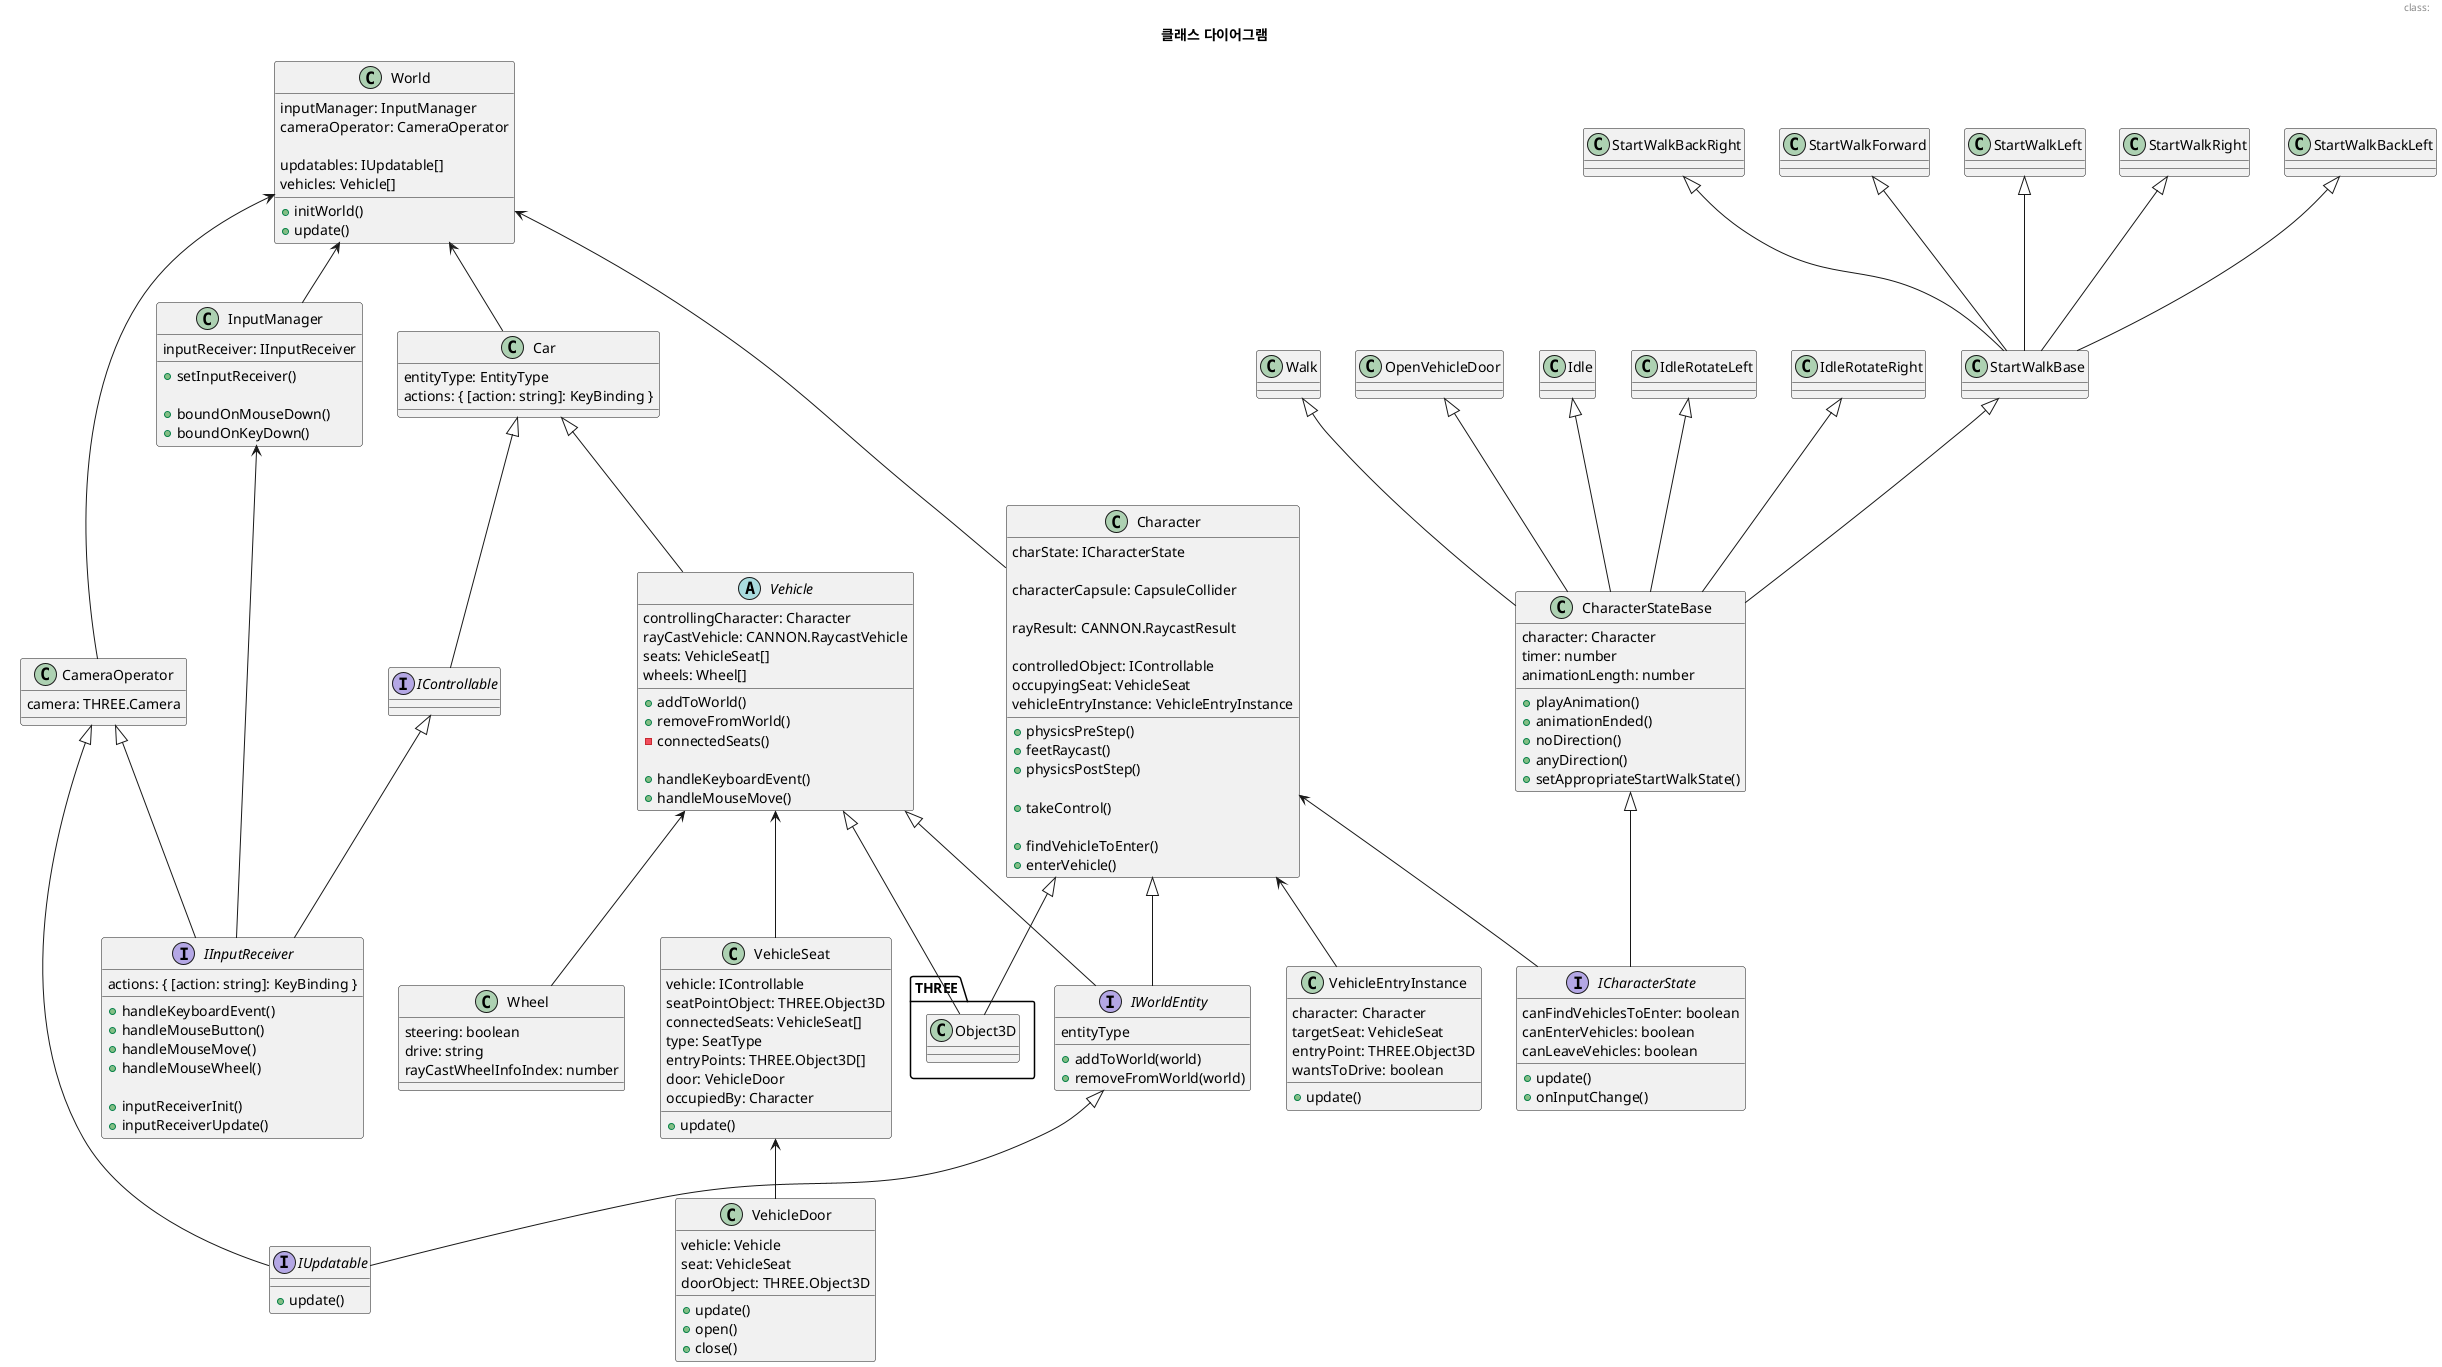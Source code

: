 @startuml class-diagram
!define COMMENT(x) <color:grey>x</color>
 
scale 1
title 클래스 다이어그램

header
class: 
endheader

class World {
  inputManager: InputManager
  cameraOperator: CameraOperator

  updatables: IUpdatable[]
  vehicles: Vehicle[]

  +initWorld()
  +update()
}

interface IInputReceiver {
  actions: { [action: string]: KeyBinding }

  +handleKeyboardEvent()
  +handleMouseButton()
  +handleMouseMove()
  +handleMouseWheel()

  +inputReceiverInit()
  +inputReceiverUpdate()
}

interface IUpdatable {
  +update()
}

interface IWorldEntity {
  entityType

  +addToWorld(world)
  +removeFromWorld(world)
}

class InputManager {
  inputReceiver: IInputReceiver

  +setInputReceiver()

  +boundOnMouseDown()
  +boundOnKeyDown()  
}

class CameraOperator {
  camera: THREE.Camera
}

class Character {
  charState: ICharacterState

  characterCapsule: CapsuleCollider
  
  rayResult: CANNON.RaycastResult  

  controlledObject: IControllable
  occupyingSeat: VehicleSeat
  vehicleEntryInstance: VehicleEntryInstance

  +physicsPreStep()
  +feetRaycast()
  +physicsPostStep()

  +takeControl()

  +findVehicleToEnter()
  +enterVehicle()
}

'''
''' Character State & Animation
'''
interface ICharacterState {
  canFindVehiclesToEnter: boolean
  canEnterVehicles: boolean
  canLeaveVehicles: boolean
  
  +update()
  +onInputChange()
}

class CharacterStateBase {
  character: Character
  timer: number
  animationLength: number

  +playAnimation()
  +animationEnded()
  +noDirection()
  +anyDirection()
  +setAppropriateStartWalkState()
}

'''
''' Vehicle
'''
interface IControllable {

}

class Car {
  entityType: EntityType
  actions: { [action: string]: KeyBinding }
}

abstract class Vehicle {
  controllingCharacter: Character
  rayCastVehicle: CANNON.RaycastVehicle
  seats: VehicleSeat[]
  wheels: Wheel[]

  +addToWorld()
  +removeFromWorld()
  -connectedSeats()

  +handleKeyboardEvent()
  +handleMouseMove()
}

class Wheel {
  steering: boolean
  drive: string
  rayCastWheelInfoIndex: number
}

class VehicleSeat {
  vehicle: IControllable
  seatPointObject: THREE.Object3D
  connectedSeats: VehicleSeat[]
  type: SeatType
  entryPoints: THREE.Object3D[]
  door: VehicleDoor
  occupiedBy: Character

  +update()
}

class VehicleDoor {
  vehicle: Vehicle
	seat: VehicleSeat
	doorObject: THREE.Object3D

  +update()
  +open()
  +close()
}

class VehicleEntryInstance {
  character: Character
  targetSeat: VehicleSeat
  entryPoint: THREE.Object3D
  wantsToDrive: boolean

  +update()
}


IWorldEntity <|-- IUpdatable
Character <|-- THREE.Object3D
Character <|-- IWorldEntity

World <-- Character
World <-- CameraOperator
World <-- InputManager
World <-- Car

InputManager <-- IInputReceiver

CameraOperator <|-- IInputReceiver
CameraOperator <|-- IUpdatable

''' Character State '''
CharacterStateBase <|-- ICharacterState
Idle <|-- CharacterStateBase
IdleRotateLeft <|-- CharacterStateBase
IdleRotateRight <|-- CharacterStateBase
StartWalkBase <|-- CharacterStateBase
StartWalkForward <|-- StartWalkBase
StartWalkLeft <|-- StartWalkBase
StartWalkRight <|-- StartWalkBase
StartWalkBackLeft <|-- StartWalkBase
StartWalkBackRight <|-- StartWalkBase
Walk <|-- CharacterStateBase

OpenVehicleDoor <|-- CharacterStateBase

Character <-- ICharacterState

''' Vehicle '''
IControllable <|-- IInputReceiver

Vehicle <|-- THREE.Object3D
Vehicle <|-- IWorldEntity
Vehicle <-- Wheel
Vehicle <-- VehicleSeat
VehicleSeat <-- VehicleDoor

Car <|-- Vehicle
Car <|-- IControllable

Character <-- VehicleEntryInstance







' class SamplePage {
'   COMMENT(실제 사용자가 작성하는 테스트 페이지)
'   COMMENT(JSON값을 파싱후 AvatarWrapper 생성)
' }

' class AvatarTeature {  
'   -movespeed: number
'   -useGLTF
'   +moveLeft(delta)
'   +moveRight(delta)
'   +moveForward(delta)
'   +moveBack(delta)
' }

' class AvatarExample {  
'   -movespeed: number
'   -path: string
'   -useGLTF(path)
'   +moveLeft(delta)
'   +moveRight(delta)
'   +moveForward(delta)
'   +moveBack(delta)
' }

' class SpaceExample {    
'   -path: string
'   -isDoorOpen: boolean
'   -useGLTF(path)
'   +openDoor()
'   +closeDoor()  
' }

' class AvatarWrapper {
'   -keyinfos: MobxValue
'   -useFrame
' }

' class SpaceWrapper {
'   -keyinfos: MobxValue
'   -useFrame
' }

' interface IAvatarFunction {
'   +moveLeft(delta)
'   +moveRight(delta)
'   +moveForward(delta)
'   +moveBack(delta)
' }

' interface ISpaceFunction {
'   +openDoor()
'   +closeDoor()  
' }

' class KeyboardControls {
'   -KeyInputItem(target)
' }

' class KeyinfoStore {
'   -keyinfos: observable
'   +setKeyState(target, press)
' }

' object MetaComponentJSON {
'   id
'   name
'   path
'   ...
'   transform
'   keyinput
'   interaction
'   ...
' }

' SamplePage <-- MetaComponentJSON
' SamplePage <-- AvatarWrapper
' SamplePage <-- SpaceWrapper
' AvatarWrapper *-- AvatarExample
' SpaceWrapper *-- SpaceExample
' AvatarTeature <|-- IAvatarFunction
' AvatarExample <|-- IAvatarFunction
' SpaceExample <|-- ISpaceFunction
' AvatarWrapper <-- KeyinfoStore: AvatarWrapper, SpaceWrapper에서\n keyinfos를 통해 Key값의\n변화를 감지한다.
' SpaceWrapper <-- KeyinfoStore
' KeyinfoStore <-- KeyboardControls: a, ArrowLeft 키 등을 누르면 \n전역 KeyinfoStore 값이 바뀐다.

' note top of AvatarTeature: 유저가 만드는 Avatar별로\nComponent가 생성될 때 가정
' note top of AvatarExample: 하나의 공통 AvatarComponent가\n생성될 때 가정
 
@enduml